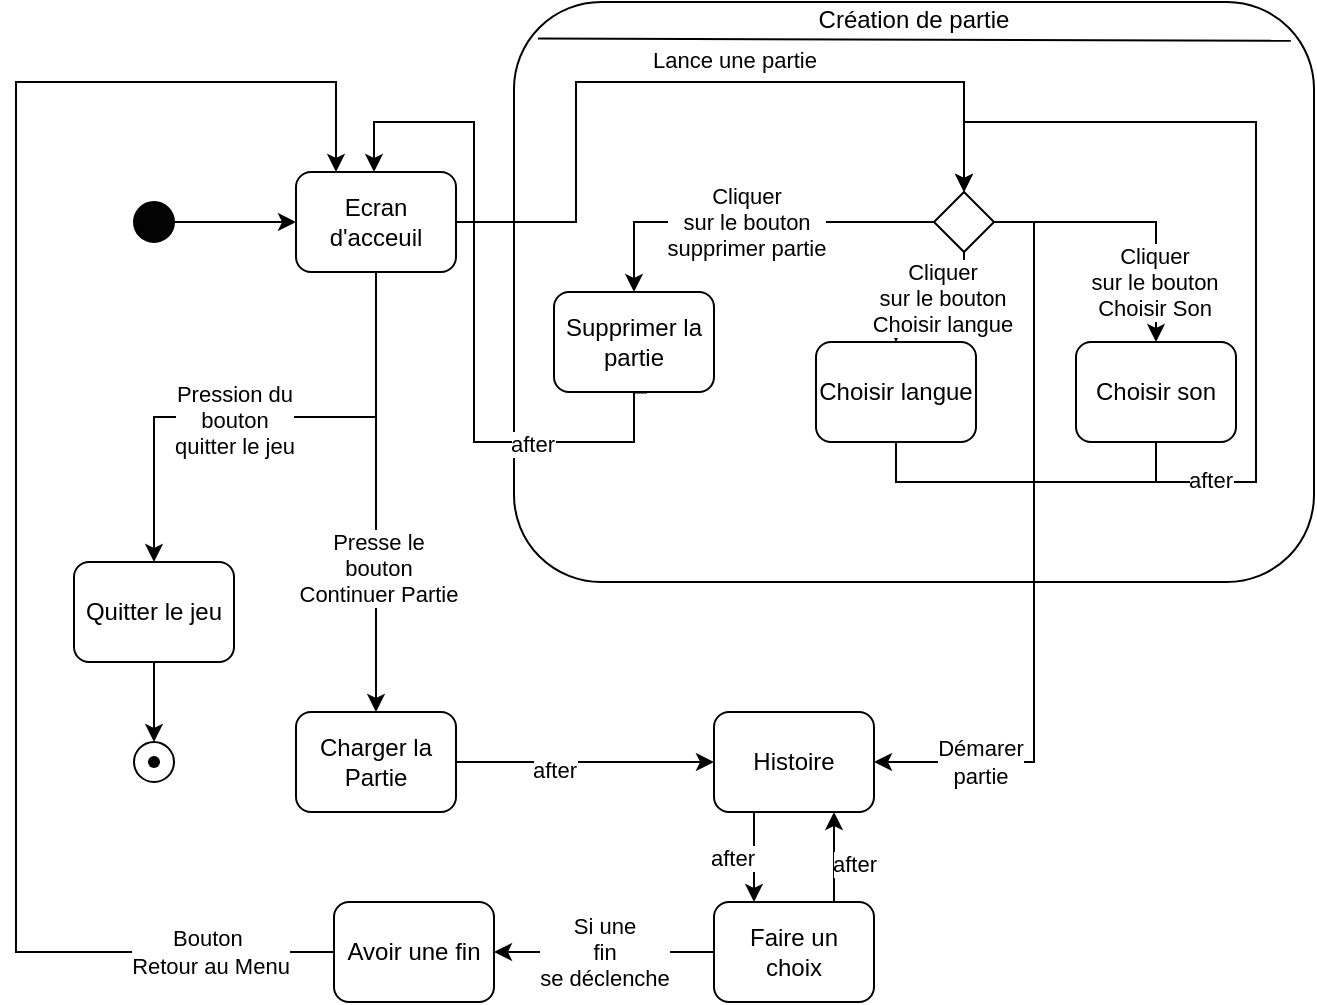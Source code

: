 <mxfile version="25.0.3">
  <diagram name="Page-1" id="ExcxkRnIOKwyGdUvSVoM">
    <mxGraphModel grid="1" page="1" gridSize="10" guides="1" tooltips="1" connect="1" arrows="1" fold="1" pageScale="1" pageWidth="827" pageHeight="1169" math="0" shadow="0">
      <root>
        <mxCell id="0" />
        <mxCell id="1" parent="0" />
        <mxCell id="pSskA6j4CRrlM_ucHRhW-1" value="Création de partie&lt;br&gt;&lt;div&gt;&lt;br&gt;&lt;/div&gt;&lt;div&gt;&lt;br&gt;&lt;/div&gt;&lt;div&gt;&lt;br&gt;&lt;/div&gt;&lt;div&gt;&lt;br&gt;&lt;/div&gt;&lt;div&gt;&lt;br&gt;&lt;/div&gt;&lt;div&gt;&lt;br&gt;&lt;/div&gt;&lt;div&gt;&lt;br&gt;&lt;/div&gt;&lt;div&gt;&lt;br&gt;&lt;/div&gt;&lt;div&gt;&lt;br&gt;&lt;/div&gt;&lt;div&gt;&lt;br&gt;&lt;/div&gt;&lt;div&gt;&lt;br&gt;&lt;/div&gt;&lt;div&gt;&lt;br&gt;&lt;/div&gt;&lt;div&gt;&lt;br&gt;&lt;/div&gt;&lt;div&gt;&lt;br&gt;&lt;/div&gt;&lt;div&gt;&lt;br&gt;&lt;/div&gt;&lt;div&gt;&lt;br&gt;&lt;/div&gt;&lt;div&gt;&lt;br&gt;&lt;/div&gt;&lt;div&gt;&lt;br&gt;&lt;/div&gt;&lt;div&gt;&lt;br&gt;&lt;/div&gt;" style="rounded=1;whiteSpace=wrap;html=1;" vertex="1" parent="1">
          <mxGeometry x="270" y="230" width="400" height="290" as="geometry" />
        </mxCell>
        <mxCell id="pSskA6j4CRrlM_ucHRhW-3" value="" style="ellipse;whiteSpace=wrap;html=1;aspect=fixed;" vertex="1" parent="1">
          <mxGeometry x="80" y="600" width="20" height="20" as="geometry" />
        </mxCell>
        <mxCell id="pSskA6j4CRrlM_ucHRhW-4" value="" style="shape=waypoint;sketch=0;fillStyle=solid;size=6;pointerEvents=1;points=[];fillColor=none;resizable=0;rotatable=0;perimeter=centerPerimeter;snapToPoint=1;" vertex="1" parent="1">
          <mxGeometry x="80" y="600" width="20" height="20" as="geometry" />
        </mxCell>
        <mxCell id="pSskA6j4CRrlM_ucHRhW-39" style="edgeStyle=orthogonalEdgeStyle;rounded=0;orthogonalLoop=1;jettySize=auto;html=1;exitX=0.5;exitY=1;exitDx=0;exitDy=0;" edge="1" parent="1" source="pSskA6j4CRrlM_ucHRhW-5" target="pSskA6j4CRrlM_ucHRhW-37">
          <mxGeometry relative="1" as="geometry" />
        </mxCell>
        <mxCell id="eoA7Fi8FiF5Hopp4UfdV-1" value="Presse le&lt;br&gt;bouton&lt;br&gt;Continuer Partie" style="edgeLabel;html=1;align=center;verticalAlign=middle;resizable=0;points=[];" connectable="0" vertex="1" parent="pSskA6j4CRrlM_ucHRhW-39">
          <mxGeometry x="0.345" y="1" relative="1" as="geometry">
            <mxPoint as="offset" />
          </mxGeometry>
        </mxCell>
        <mxCell id="pSskA6j4CRrlM_ucHRhW-40" style="edgeStyle=orthogonalEdgeStyle;rounded=0;orthogonalLoop=1;jettySize=auto;html=1;exitX=0.5;exitY=1;exitDx=0;exitDy=0;" edge="1" parent="1" source="pSskA6j4CRrlM_ucHRhW-5" target="pSskA6j4CRrlM_ucHRhW-10">
          <mxGeometry relative="1" as="geometry" />
        </mxCell>
        <mxCell id="pSskA6j4CRrlM_ucHRhW-41" value="Pression du&lt;br&gt;bouton&lt;br&gt;quitter le jeu" style="edgeLabel;html=1;align=center;verticalAlign=middle;resizable=0;points=[];" connectable="0" vertex="1" parent="pSskA6j4CRrlM_ucHRhW-40">
          <mxGeometry x="-0.123" y="1" relative="1" as="geometry">
            <mxPoint x="-31" as="offset" />
          </mxGeometry>
        </mxCell>
        <mxCell id="pSskA6j4CRrlM_ucHRhW-5" value="Ecran&lt;br&gt;d&#39;acceuil" style="rounded=1;whiteSpace=wrap;html=1;" vertex="1" parent="1">
          <mxGeometry x="161" y="315" width="80" height="50" as="geometry" />
        </mxCell>
        <mxCell id="pSskA6j4CRrlM_ucHRhW-7" value="" style="ellipse;whiteSpace=wrap;html=1;aspect=fixed;fillColor=#030303;" vertex="1" parent="1">
          <mxGeometry x="80" y="330" width="20" height="20" as="geometry" />
        </mxCell>
        <mxCell id="pSskA6j4CRrlM_ucHRhW-8" value="" style="endArrow=classic;html=1;rounded=0;exitX=1;exitY=0.5;exitDx=0;exitDy=0;entryX=0;entryY=0.5;entryDx=0;entryDy=0;" edge="1" parent="1" source="pSskA6j4CRrlM_ucHRhW-7" target="pSskA6j4CRrlM_ucHRhW-5">
          <mxGeometry width="50" height="50" relative="1" as="geometry">
            <mxPoint x="460" y="480" as="sourcePoint" />
            <mxPoint x="60" y="340" as="targetPoint" />
          </mxGeometry>
        </mxCell>
        <mxCell id="pSskA6j4CRrlM_ucHRhW-10" value="Quitter le jeu" style="rounded=1;whiteSpace=wrap;html=1;" vertex="1" parent="1">
          <mxGeometry x="50" y="510" width="80" height="50" as="geometry" />
        </mxCell>
        <mxCell id="pSskA6j4CRrlM_ucHRhW-12" value="" style="endArrow=classic;html=1;rounded=0;exitX=0.5;exitY=1;exitDx=0;exitDy=0;entryX=0.5;entryY=0;entryDx=0;entryDy=0;" edge="1" parent="1" source="pSskA6j4CRrlM_ucHRhW-10" target="pSskA6j4CRrlM_ucHRhW-3">
          <mxGeometry width="50" height="50" relative="1" as="geometry">
            <mxPoint x="461" y="480" as="sourcePoint" />
            <mxPoint x="121" y="640" as="targetPoint" />
            <Array as="points" />
          </mxGeometry>
        </mxCell>
        <mxCell id="pSskA6j4CRrlM_ucHRhW-25" style="edgeStyle=orthogonalEdgeStyle;rounded=0;orthogonalLoop=1;jettySize=auto;html=1;exitX=0.5;exitY=1;exitDx=0;exitDy=0;" edge="1" parent="1" source="pSskA6j4CRrlM_ucHRhW-14" target="pSskA6j4CRrlM_ucHRhW-24">
          <mxGeometry relative="1" as="geometry" />
        </mxCell>
        <mxCell id="pSskA6j4CRrlM_ucHRhW-34" value="Cliquer&lt;br&gt;sur le bouton&lt;br&gt;Choisir langue" style="edgeLabel;html=1;align=center;verticalAlign=middle;resizable=0;points=[];" connectable="0" vertex="1" parent="pSskA6j4CRrlM_ucHRhW-25">
          <mxGeometry x="-0.136" relative="1" as="geometry">
            <mxPoint as="offset" />
          </mxGeometry>
        </mxCell>
        <mxCell id="pSskA6j4CRrlM_ucHRhW-33" style="edgeStyle=orthogonalEdgeStyle;rounded=0;orthogonalLoop=1;jettySize=auto;html=1;exitX=1;exitY=0.5;exitDx=0;exitDy=0;" edge="1" parent="1" source="pSskA6j4CRrlM_ucHRhW-14" target="pSskA6j4CRrlM_ucHRhW-26">
          <mxGeometry relative="1" as="geometry" />
        </mxCell>
        <mxCell id="pSskA6j4CRrlM_ucHRhW-35" value="Cliquer&lt;br&gt;sur le bouton&lt;br&gt;Choisir Son" style="edgeLabel;html=1;align=center;verticalAlign=middle;resizable=0;points=[];" connectable="0" vertex="1" parent="pSskA6j4CRrlM_ucHRhW-33">
          <mxGeometry x="0.58" y="1" relative="1" as="geometry">
            <mxPoint x="-2" y="-1" as="offset" />
          </mxGeometry>
        </mxCell>
        <mxCell id="pSskA6j4CRrlM_ucHRhW-42" style="edgeStyle=orthogonalEdgeStyle;rounded=0;orthogonalLoop=1;jettySize=auto;html=1;exitX=0;exitY=0.5;exitDx=0;exitDy=0;" edge="1" parent="1" source="pSskA6j4CRrlM_ucHRhW-14" target="pSskA6j4CRrlM_ucHRhW-16">
          <mxGeometry relative="1" as="geometry" />
        </mxCell>
        <mxCell id="pSskA6j4CRrlM_ucHRhW-43" value="Cliquer&lt;br&gt;sur le bouton&lt;br&gt;supprimer partie" style="edgeLabel;html=1;align=center;verticalAlign=middle;resizable=0;points=[];" connectable="0" vertex="1" parent="pSskA6j4CRrlM_ucHRhW-42">
          <mxGeometry x="0.21" y="1" relative="1" as="geometry">
            <mxPoint x="18" y="-1" as="offset" />
          </mxGeometry>
        </mxCell>
        <mxCell id="pSskA6j4CRrlM_ucHRhW-44" style="edgeStyle=orthogonalEdgeStyle;rounded=0;orthogonalLoop=1;jettySize=auto;html=1;exitX=1;exitY=0.5;exitDx=0;exitDy=0;" edge="1" parent="1" source="pSskA6j4CRrlM_ucHRhW-14">
          <mxGeometry relative="1" as="geometry">
            <mxPoint x="450" y="610" as="targetPoint" />
            <Array as="points">
              <mxPoint x="530" y="340" />
              <mxPoint x="530" y="610" />
            </Array>
          </mxGeometry>
        </mxCell>
        <mxCell id="eoA7Fi8FiF5Hopp4UfdV-3" value="Démarer&lt;br&gt;partie" style="edgeLabel;html=1;align=center;verticalAlign=middle;resizable=0;points=[];" connectable="0" vertex="1" parent="pSskA6j4CRrlM_ucHRhW-44">
          <mxGeometry x="0.714" relative="1" as="geometry">
            <mxPoint as="offset" />
          </mxGeometry>
        </mxCell>
        <mxCell id="pSskA6j4CRrlM_ucHRhW-14" value="" style="rhombus;whiteSpace=wrap;html=1;" vertex="1" parent="1">
          <mxGeometry x="480" y="325" width="30" height="30" as="geometry" />
        </mxCell>
        <mxCell id="pSskA6j4CRrlM_ucHRhW-31" style="edgeStyle=orthogonalEdgeStyle;rounded=0;orthogonalLoop=1;jettySize=auto;html=1;exitX=0.581;exitY=1.006;exitDx=0;exitDy=0;entryX=0.5;entryY=0;entryDx=0;entryDy=0;exitPerimeter=0;" edge="1" parent="1" source="pSskA6j4CRrlM_ucHRhW-16">
          <mxGeometry relative="1" as="geometry">
            <mxPoint x="289" y="400" as="sourcePoint" />
            <mxPoint x="200" y="315" as="targetPoint" />
            <Array as="points">
              <mxPoint x="330" y="425" />
              <mxPoint x="330" y="450" />
              <mxPoint x="250" y="450" />
              <mxPoint x="250" y="290" />
              <mxPoint x="200" y="290" />
            </Array>
          </mxGeometry>
        </mxCell>
        <mxCell id="pSskA6j4CRrlM_ucHRhW-32" value="after" style="edgeLabel;html=1;align=center;verticalAlign=middle;resizable=0;points=[];" connectable="0" vertex="1" parent="pSskA6j4CRrlM_ucHRhW-31">
          <mxGeometry x="-0.565" y="-1" relative="1" as="geometry">
            <mxPoint x="-7" y="2" as="offset" />
          </mxGeometry>
        </mxCell>
        <mxCell id="pSskA6j4CRrlM_ucHRhW-16" value="Supprimer la partie" style="rounded=1;whiteSpace=wrap;html=1;" vertex="1" parent="1">
          <mxGeometry x="290" y="375" width="80" height="50" as="geometry" />
        </mxCell>
        <mxCell id="pSskA6j4CRrlM_ucHRhW-19" value="" style="endArrow=classic;html=1;rounded=0;entryX=0.5;entryY=0;entryDx=0;entryDy=0;exitX=1;exitY=0.5;exitDx=0;exitDy=0;" edge="1" parent="1" source="pSskA6j4CRrlM_ucHRhW-5" target="pSskA6j4CRrlM_ucHRhW-14">
          <mxGeometry width="50" height="50" relative="1" as="geometry">
            <mxPoint x="241" y="345" as="sourcePoint" />
            <mxPoint x="291" y="295" as="targetPoint" />
            <Array as="points">
              <mxPoint x="301" y="340" />
              <mxPoint x="301" y="270" />
              <mxPoint x="495" y="270" />
            </Array>
          </mxGeometry>
        </mxCell>
        <mxCell id="pSskA6j4CRrlM_ucHRhW-20" value="Lance une partie" style="edgeLabel;html=1;align=center;verticalAlign=middle;resizable=0;points=[];" connectable="0" vertex="1" parent="pSskA6j4CRrlM_ucHRhW-19">
          <mxGeometry x="-0.469" y="-1" relative="1" as="geometry">
            <mxPoint x="78" y="-41" as="offset" />
          </mxGeometry>
        </mxCell>
        <mxCell id="pSskA6j4CRrlM_ucHRhW-27" style="edgeStyle=orthogonalEdgeStyle;rounded=0;orthogonalLoop=1;jettySize=auto;html=1;exitX=0.5;exitY=1;exitDx=0;exitDy=0;entryX=0.5;entryY=0;entryDx=0;entryDy=0;" edge="1" parent="1" source="pSskA6j4CRrlM_ucHRhW-24" target="pSskA6j4CRrlM_ucHRhW-14">
          <mxGeometry relative="1" as="geometry">
            <mxPoint x="461" y="310" as="targetPoint" />
            <Array as="points">
              <mxPoint x="461" y="470" />
              <mxPoint x="641" y="470" />
              <mxPoint x="641" y="290" />
              <mxPoint x="495" y="290" />
            </Array>
          </mxGeometry>
        </mxCell>
        <mxCell id="pSskA6j4CRrlM_ucHRhW-30" value="after" style="edgeLabel;html=1;align=center;verticalAlign=middle;resizable=0;points=[];" connectable="0" vertex="1" parent="pSskA6j4CRrlM_ucHRhW-27">
          <mxGeometry x="-0.659" y="3" relative="1" as="geometry">
            <mxPoint x="81" y="2" as="offset" />
          </mxGeometry>
        </mxCell>
        <mxCell id="pSskA6j4CRrlM_ucHRhW-24" value="Choisir langue" style="rounded=1;whiteSpace=wrap;html=1;" vertex="1" parent="1">
          <mxGeometry x="421" y="400" width="80" height="50" as="geometry" />
        </mxCell>
        <mxCell id="pSskA6j4CRrlM_ucHRhW-26" value="Choisir son" style="rounded=1;whiteSpace=wrap;html=1;" vertex="1" parent="1">
          <mxGeometry x="551" y="400" width="80" height="50" as="geometry" />
        </mxCell>
        <mxCell id="pSskA6j4CRrlM_ucHRhW-28" style="edgeStyle=orthogonalEdgeStyle;rounded=0;orthogonalLoop=1;jettySize=auto;html=1;exitX=0.5;exitY=1;exitDx=0;exitDy=0;" edge="1" parent="1" source="pSskA6j4CRrlM_ucHRhW-26" target="pSskA6j4CRrlM_ucHRhW-26">
          <mxGeometry relative="1" as="geometry" />
        </mxCell>
        <mxCell id="pSskA6j4CRrlM_ucHRhW-29" value="" style="endArrow=none;html=1;rounded=0;exitX=0.5;exitY=1;exitDx=0;exitDy=0;" edge="1" parent="1" source="pSskA6j4CRrlM_ucHRhW-26">
          <mxGeometry width="50" height="50" relative="1" as="geometry">
            <mxPoint x="461" y="480" as="sourcePoint" />
            <mxPoint x="591" y="470" as="targetPoint" />
          </mxGeometry>
        </mxCell>
        <mxCell id="pSskA6j4CRrlM_ucHRhW-36" value="" style="endArrow=none;html=1;rounded=0;exitX=0.03;exitY=0.063;exitDx=0;exitDy=0;exitPerimeter=0;entryX=0.971;entryY=0.067;entryDx=0;entryDy=0;entryPerimeter=0;" edge="1" parent="1" source="pSskA6j4CRrlM_ucHRhW-1" target="pSskA6j4CRrlM_ucHRhW-1">
          <mxGeometry width="50" height="50" relative="1" as="geometry">
            <mxPoint x="470" y="360" as="sourcePoint" />
            <mxPoint x="520" y="310" as="targetPoint" />
          </mxGeometry>
        </mxCell>
        <mxCell id="pSskA6j4CRrlM_ucHRhW-46" style="edgeStyle=orthogonalEdgeStyle;rounded=0;orthogonalLoop=1;jettySize=auto;html=1;exitX=1;exitY=0.5;exitDx=0;exitDy=0;entryX=0;entryY=0.5;entryDx=0;entryDy=0;" edge="1" parent="1" source="pSskA6j4CRrlM_ucHRhW-37" target="pSskA6j4CRrlM_ucHRhW-45">
          <mxGeometry relative="1" as="geometry" />
        </mxCell>
        <mxCell id="eoA7Fi8FiF5Hopp4UfdV-2" value="after" style="edgeLabel;html=1;align=center;verticalAlign=middle;resizable=0;points=[];" connectable="0" vertex="1" parent="pSskA6j4CRrlM_ucHRhW-46">
          <mxGeometry x="-0.24" y="-4" relative="1" as="geometry">
            <mxPoint as="offset" />
          </mxGeometry>
        </mxCell>
        <mxCell id="pSskA6j4CRrlM_ucHRhW-37" value="Charger la Partie" style="rounded=1;whiteSpace=wrap;html=1;" vertex="1" parent="1">
          <mxGeometry x="161" y="585" width="80" height="50" as="geometry" />
        </mxCell>
        <mxCell id="pSskA6j4CRrlM_ucHRhW-49" style="edgeStyle=orthogonalEdgeStyle;rounded=0;orthogonalLoop=1;jettySize=auto;html=1;exitX=0.25;exitY=1;exitDx=0;exitDy=0;entryX=0.25;entryY=0;entryDx=0;entryDy=0;" edge="1" parent="1" source="pSskA6j4CRrlM_ucHRhW-45" target="pSskA6j4CRrlM_ucHRhW-47">
          <mxGeometry relative="1" as="geometry" />
        </mxCell>
        <mxCell id="pSskA6j4CRrlM_ucHRhW-51" value="after" style="edgeLabel;html=1;align=center;verticalAlign=middle;resizable=0;points=[];" connectable="0" vertex="1" parent="pSskA6j4CRrlM_ucHRhW-49">
          <mxGeometry x="0.01" y="-1" relative="1" as="geometry">
            <mxPoint x="-10" as="offset" />
          </mxGeometry>
        </mxCell>
        <mxCell id="pSskA6j4CRrlM_ucHRhW-45" value="Histoire" style="rounded=1;whiteSpace=wrap;html=1;" vertex="1" parent="1">
          <mxGeometry x="370" y="585" width="80" height="50" as="geometry" />
        </mxCell>
        <mxCell id="pSskA6j4CRrlM_ucHRhW-50" style="edgeStyle=orthogonalEdgeStyle;rounded=0;orthogonalLoop=1;jettySize=auto;html=1;exitX=0.75;exitY=0;exitDx=0;exitDy=0;entryX=0.75;entryY=1;entryDx=0;entryDy=0;" edge="1" parent="1" source="pSskA6j4CRrlM_ucHRhW-47" target="pSskA6j4CRrlM_ucHRhW-45">
          <mxGeometry relative="1" as="geometry" />
        </mxCell>
        <mxCell id="pSskA6j4CRrlM_ucHRhW-52" value="after" style="edgeLabel;html=1;align=center;verticalAlign=middle;resizable=0;points=[];" connectable="0" vertex="1" parent="pSskA6j4CRrlM_ucHRhW-50">
          <mxGeometry x="0.143" y="2" relative="1" as="geometry">
            <mxPoint x="12" y="6" as="offset" />
          </mxGeometry>
        </mxCell>
        <mxCell id="pSskA6j4CRrlM_ucHRhW-54" style="edgeStyle=orthogonalEdgeStyle;rounded=0;orthogonalLoop=1;jettySize=auto;html=1;exitX=0;exitY=0.5;exitDx=0;exitDy=0;entryX=1;entryY=0.5;entryDx=0;entryDy=0;" edge="1" parent="1" source="pSskA6j4CRrlM_ucHRhW-47" target="pSskA6j4CRrlM_ucHRhW-53">
          <mxGeometry relative="1" as="geometry" />
        </mxCell>
        <mxCell id="pSskA6j4CRrlM_ucHRhW-55" value="Si une&lt;br&gt;fin&lt;br&gt;se déclenche" style="edgeLabel;html=1;align=center;verticalAlign=middle;resizable=0;points=[];" connectable="0" vertex="1" parent="pSskA6j4CRrlM_ucHRhW-54">
          <mxGeometry x="0.125" relative="1" as="geometry">
            <mxPoint x="7" as="offset" />
          </mxGeometry>
        </mxCell>
        <mxCell id="pSskA6j4CRrlM_ucHRhW-47" value="Faire un &lt;br&gt;choix" style="rounded=1;whiteSpace=wrap;html=1;" vertex="1" parent="1">
          <mxGeometry x="370" y="680" width="80" height="50" as="geometry" />
        </mxCell>
        <mxCell id="pSskA6j4CRrlM_ucHRhW-56" style="edgeStyle=orthogonalEdgeStyle;rounded=0;orthogonalLoop=1;jettySize=auto;html=1;exitX=0;exitY=0.5;exitDx=0;exitDy=0;entryX=0.25;entryY=0;entryDx=0;entryDy=0;" edge="1" parent="1" source="pSskA6j4CRrlM_ucHRhW-53" target="pSskA6j4CRrlM_ucHRhW-5">
          <mxGeometry relative="1" as="geometry">
            <mxPoint x="20" y="270" as="targetPoint" />
            <Array as="points">
              <mxPoint x="21" y="705" />
              <mxPoint x="21" y="270" />
              <mxPoint x="181" y="270" />
            </Array>
          </mxGeometry>
        </mxCell>
        <mxCell id="pSskA6j4CRrlM_ucHRhW-57" value="Bouton&amp;nbsp;&lt;br&gt;Retour au Menu" style="edgeLabel;html=1;align=center;verticalAlign=middle;resizable=0;points=[];" connectable="0" vertex="1" parent="pSskA6j4CRrlM_ucHRhW-56">
          <mxGeometry x="-0.843" relative="1" as="geometry">
            <mxPoint as="offset" />
          </mxGeometry>
        </mxCell>
        <mxCell id="pSskA6j4CRrlM_ucHRhW-53" value="Avoir une fin" style="rounded=1;whiteSpace=wrap;html=1;" vertex="1" parent="1">
          <mxGeometry x="180" y="680" width="80" height="50" as="geometry" />
        </mxCell>
      </root>
    </mxGraphModel>
  </diagram>
</mxfile>

